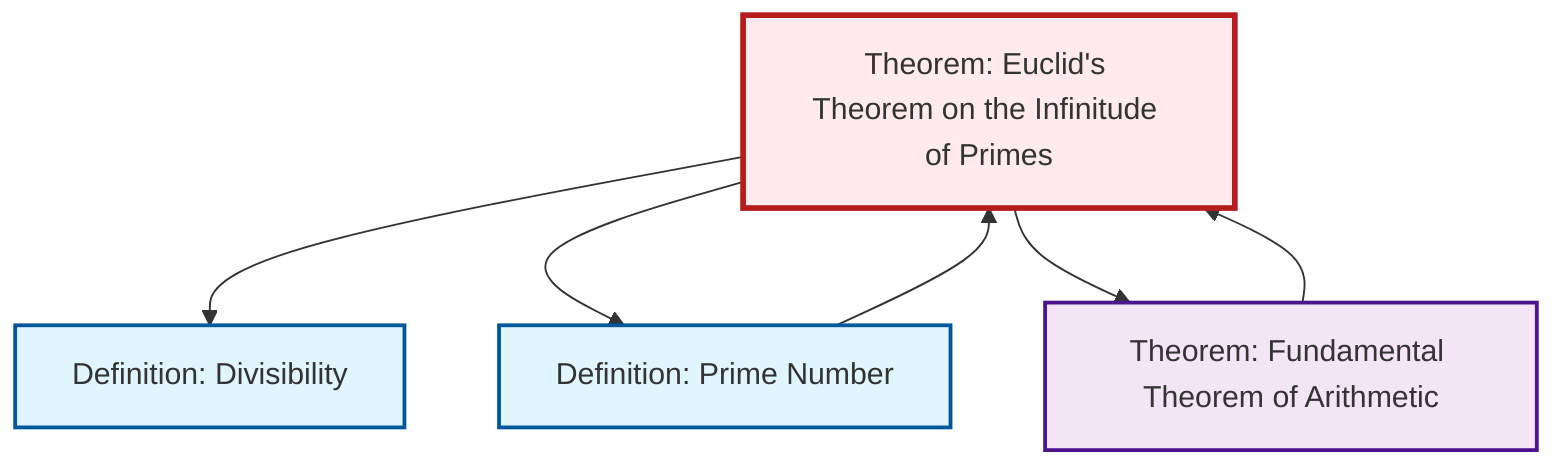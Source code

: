 graph TD
    classDef definition fill:#e1f5fe,stroke:#01579b,stroke-width:2px
    classDef theorem fill:#f3e5f5,stroke:#4a148c,stroke-width:2px
    classDef axiom fill:#fff3e0,stroke:#e65100,stroke-width:2px
    classDef example fill:#e8f5e9,stroke:#1b5e20,stroke-width:2px
    classDef current fill:#ffebee,stroke:#b71c1c,stroke-width:3px
    thm-euclid-infinitude-primes["Theorem: Euclid's Theorem on the Infinitude of Primes"]:::theorem
    thm-fundamental-arithmetic["Theorem: Fundamental Theorem of Arithmetic"]:::theorem
    def-divisibility["Definition: Divisibility"]:::definition
    def-prime["Definition: Prime Number"]:::definition
    thm-euclid-infinitude-primes --> def-divisibility
    thm-fundamental-arithmetic --> thm-euclid-infinitude-primes
    thm-euclid-infinitude-primes --> def-prime
    thm-euclid-infinitude-primes --> thm-fundamental-arithmetic
    def-prime --> thm-euclid-infinitude-primes
    class thm-euclid-infinitude-primes current